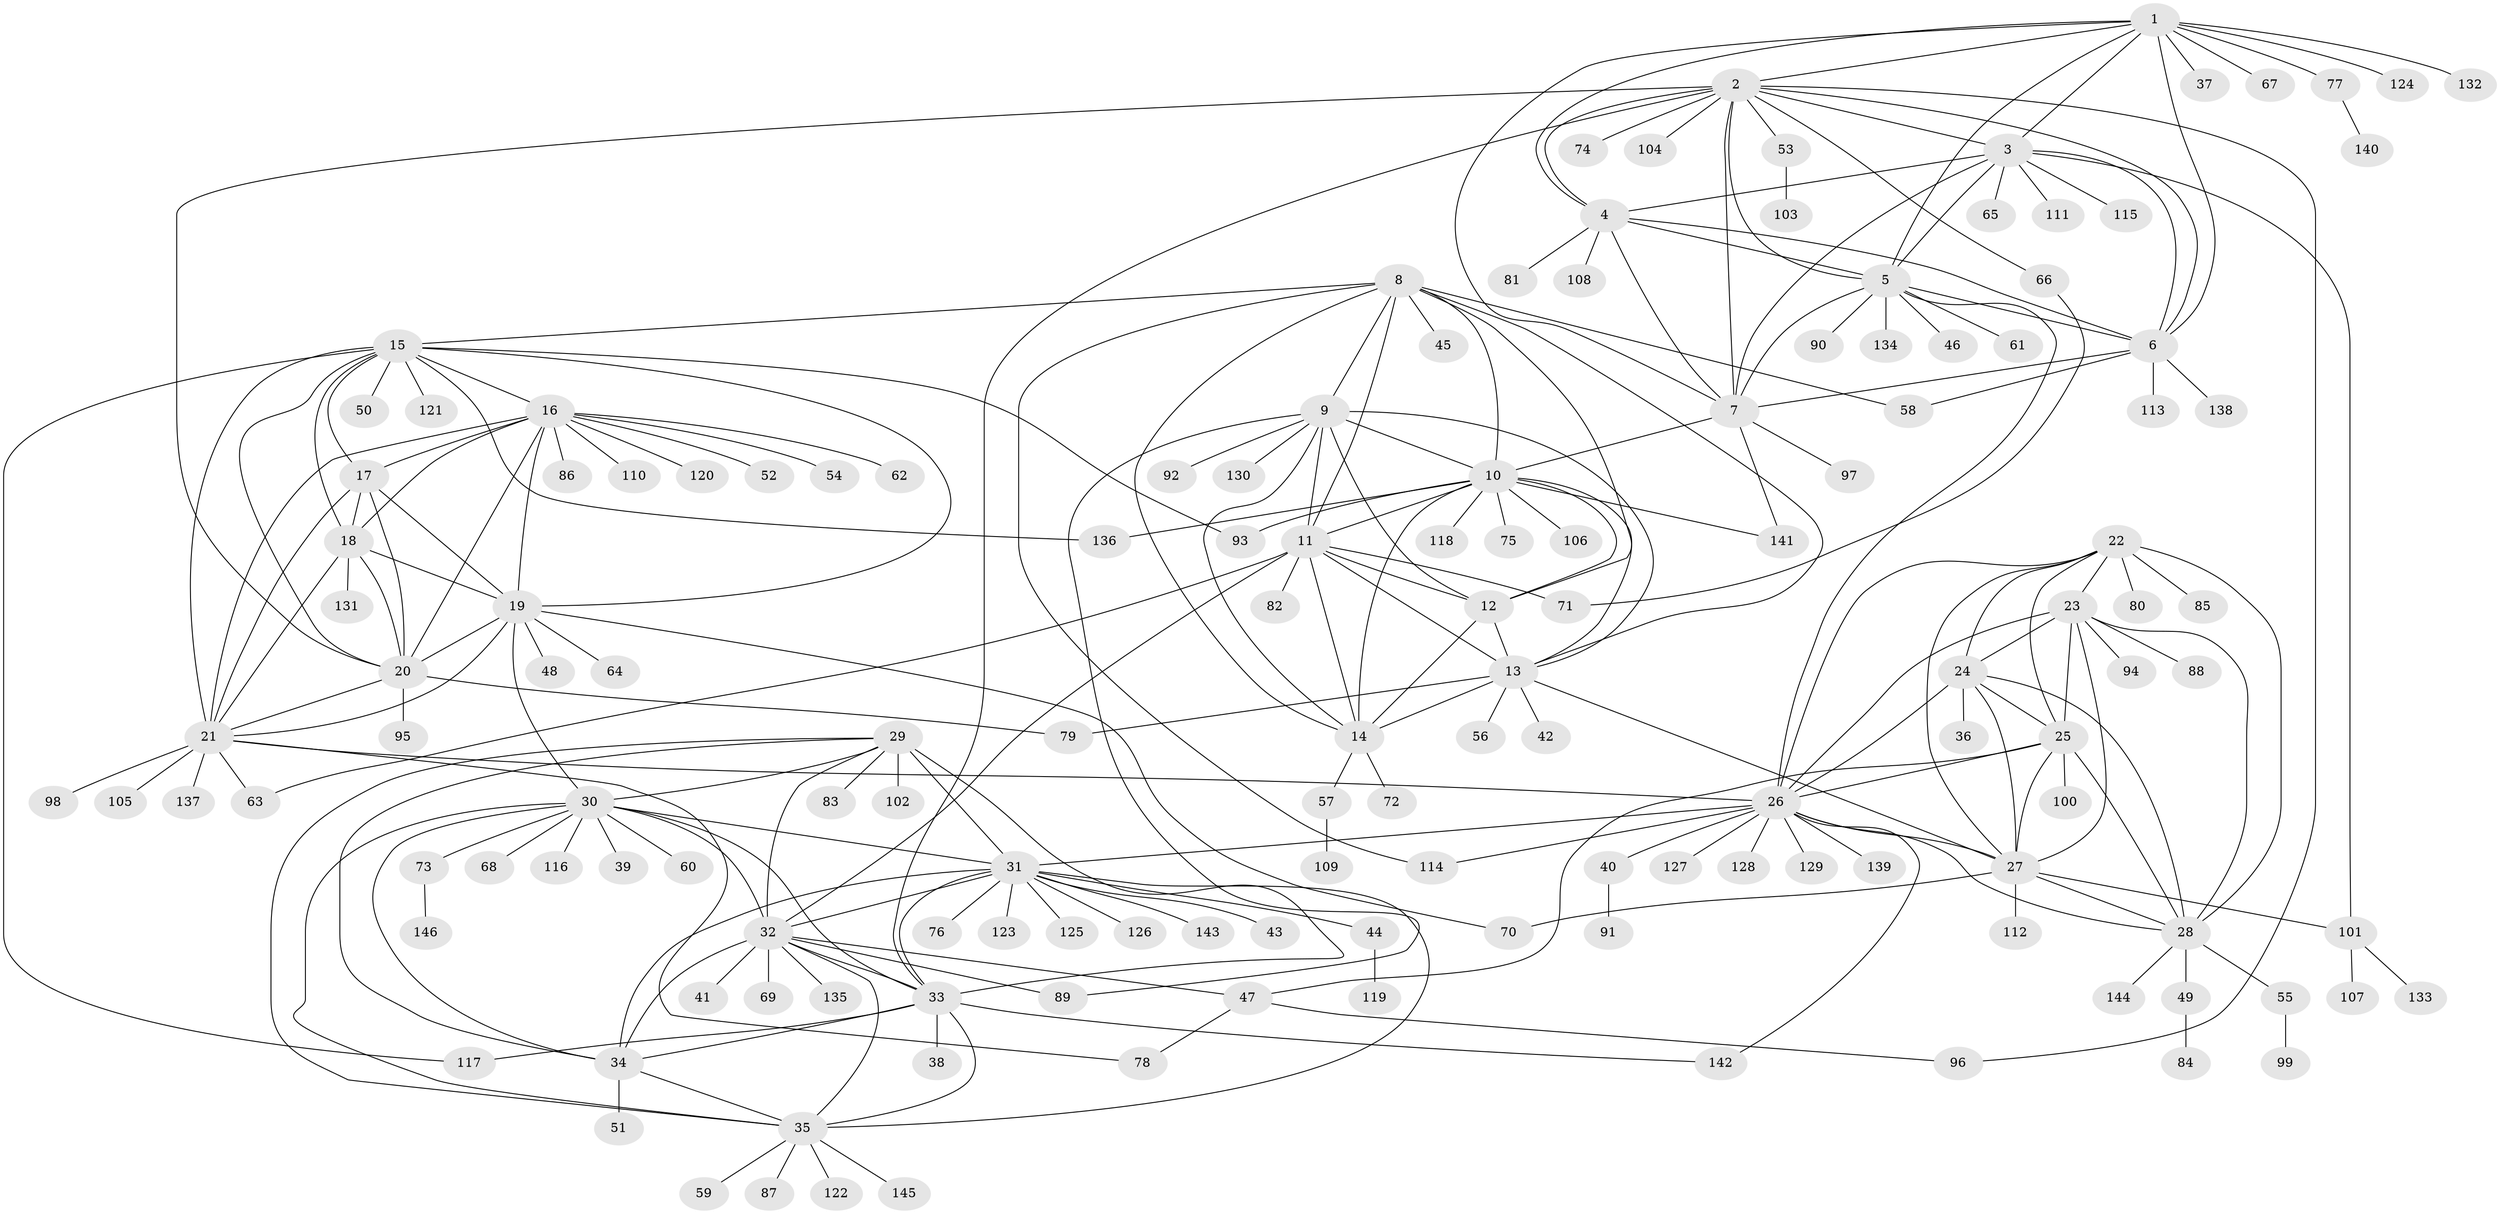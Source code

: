 // Generated by graph-tools (version 1.1) at 2025/26/03/09/25 03:26:44]
// undirected, 146 vertices, 242 edges
graph export_dot {
graph [start="1"]
  node [color=gray90,style=filled];
  1;
  2;
  3;
  4;
  5;
  6;
  7;
  8;
  9;
  10;
  11;
  12;
  13;
  14;
  15;
  16;
  17;
  18;
  19;
  20;
  21;
  22;
  23;
  24;
  25;
  26;
  27;
  28;
  29;
  30;
  31;
  32;
  33;
  34;
  35;
  36;
  37;
  38;
  39;
  40;
  41;
  42;
  43;
  44;
  45;
  46;
  47;
  48;
  49;
  50;
  51;
  52;
  53;
  54;
  55;
  56;
  57;
  58;
  59;
  60;
  61;
  62;
  63;
  64;
  65;
  66;
  67;
  68;
  69;
  70;
  71;
  72;
  73;
  74;
  75;
  76;
  77;
  78;
  79;
  80;
  81;
  82;
  83;
  84;
  85;
  86;
  87;
  88;
  89;
  90;
  91;
  92;
  93;
  94;
  95;
  96;
  97;
  98;
  99;
  100;
  101;
  102;
  103;
  104;
  105;
  106;
  107;
  108;
  109;
  110;
  111;
  112;
  113;
  114;
  115;
  116;
  117;
  118;
  119;
  120;
  121;
  122;
  123;
  124;
  125;
  126;
  127;
  128;
  129;
  130;
  131;
  132;
  133;
  134;
  135;
  136;
  137;
  138;
  139;
  140;
  141;
  142;
  143;
  144;
  145;
  146;
  1 -- 2;
  1 -- 3;
  1 -- 4;
  1 -- 5;
  1 -- 6;
  1 -- 7;
  1 -- 37;
  1 -- 67;
  1 -- 77;
  1 -- 124;
  1 -- 132;
  2 -- 3;
  2 -- 4;
  2 -- 5;
  2 -- 6;
  2 -- 7;
  2 -- 20;
  2 -- 33;
  2 -- 53;
  2 -- 66;
  2 -- 74;
  2 -- 96;
  2 -- 104;
  3 -- 4;
  3 -- 5;
  3 -- 6;
  3 -- 7;
  3 -- 65;
  3 -- 101;
  3 -- 111;
  3 -- 115;
  4 -- 5;
  4 -- 6;
  4 -- 7;
  4 -- 81;
  4 -- 108;
  5 -- 6;
  5 -- 7;
  5 -- 26;
  5 -- 46;
  5 -- 61;
  5 -- 90;
  5 -- 134;
  6 -- 7;
  6 -- 58;
  6 -- 113;
  6 -- 138;
  7 -- 10;
  7 -- 97;
  7 -- 141;
  8 -- 9;
  8 -- 10;
  8 -- 11;
  8 -- 12;
  8 -- 13;
  8 -- 14;
  8 -- 15;
  8 -- 45;
  8 -- 58;
  8 -- 114;
  9 -- 10;
  9 -- 11;
  9 -- 12;
  9 -- 13;
  9 -- 14;
  9 -- 89;
  9 -- 92;
  9 -- 130;
  10 -- 11;
  10 -- 12;
  10 -- 13;
  10 -- 14;
  10 -- 75;
  10 -- 93;
  10 -- 106;
  10 -- 118;
  10 -- 136;
  10 -- 141;
  11 -- 12;
  11 -- 13;
  11 -- 14;
  11 -- 32;
  11 -- 63;
  11 -- 71;
  11 -- 82;
  12 -- 13;
  12 -- 14;
  13 -- 14;
  13 -- 27;
  13 -- 42;
  13 -- 56;
  13 -- 79;
  14 -- 57;
  14 -- 72;
  15 -- 16;
  15 -- 17;
  15 -- 18;
  15 -- 19;
  15 -- 20;
  15 -- 21;
  15 -- 50;
  15 -- 93;
  15 -- 117;
  15 -- 121;
  15 -- 136;
  16 -- 17;
  16 -- 18;
  16 -- 19;
  16 -- 20;
  16 -- 21;
  16 -- 52;
  16 -- 54;
  16 -- 62;
  16 -- 86;
  16 -- 110;
  16 -- 120;
  17 -- 18;
  17 -- 19;
  17 -- 20;
  17 -- 21;
  18 -- 19;
  18 -- 20;
  18 -- 21;
  18 -- 131;
  19 -- 20;
  19 -- 21;
  19 -- 30;
  19 -- 48;
  19 -- 64;
  19 -- 70;
  20 -- 21;
  20 -- 79;
  20 -- 95;
  21 -- 26;
  21 -- 63;
  21 -- 78;
  21 -- 98;
  21 -- 105;
  21 -- 137;
  22 -- 23;
  22 -- 24;
  22 -- 25;
  22 -- 26;
  22 -- 27;
  22 -- 28;
  22 -- 80;
  22 -- 85;
  23 -- 24;
  23 -- 25;
  23 -- 26;
  23 -- 27;
  23 -- 28;
  23 -- 88;
  23 -- 94;
  24 -- 25;
  24 -- 26;
  24 -- 27;
  24 -- 28;
  24 -- 36;
  25 -- 26;
  25 -- 27;
  25 -- 28;
  25 -- 47;
  25 -- 100;
  26 -- 27;
  26 -- 28;
  26 -- 31;
  26 -- 40;
  26 -- 114;
  26 -- 127;
  26 -- 128;
  26 -- 129;
  26 -- 139;
  26 -- 142;
  27 -- 28;
  27 -- 70;
  27 -- 101;
  27 -- 112;
  28 -- 49;
  28 -- 55;
  28 -- 144;
  29 -- 30;
  29 -- 31;
  29 -- 32;
  29 -- 33;
  29 -- 34;
  29 -- 35;
  29 -- 83;
  29 -- 102;
  30 -- 31;
  30 -- 32;
  30 -- 33;
  30 -- 34;
  30 -- 35;
  30 -- 39;
  30 -- 60;
  30 -- 68;
  30 -- 73;
  30 -- 116;
  31 -- 32;
  31 -- 33;
  31 -- 34;
  31 -- 35;
  31 -- 43;
  31 -- 44;
  31 -- 76;
  31 -- 123;
  31 -- 125;
  31 -- 126;
  31 -- 143;
  32 -- 33;
  32 -- 34;
  32 -- 35;
  32 -- 41;
  32 -- 47;
  32 -- 69;
  32 -- 89;
  32 -- 135;
  33 -- 34;
  33 -- 35;
  33 -- 38;
  33 -- 117;
  33 -- 142;
  34 -- 35;
  34 -- 51;
  35 -- 59;
  35 -- 87;
  35 -- 122;
  35 -- 145;
  40 -- 91;
  44 -- 119;
  47 -- 78;
  47 -- 96;
  49 -- 84;
  53 -- 103;
  55 -- 99;
  57 -- 109;
  66 -- 71;
  73 -- 146;
  77 -- 140;
  101 -- 107;
  101 -- 133;
}
